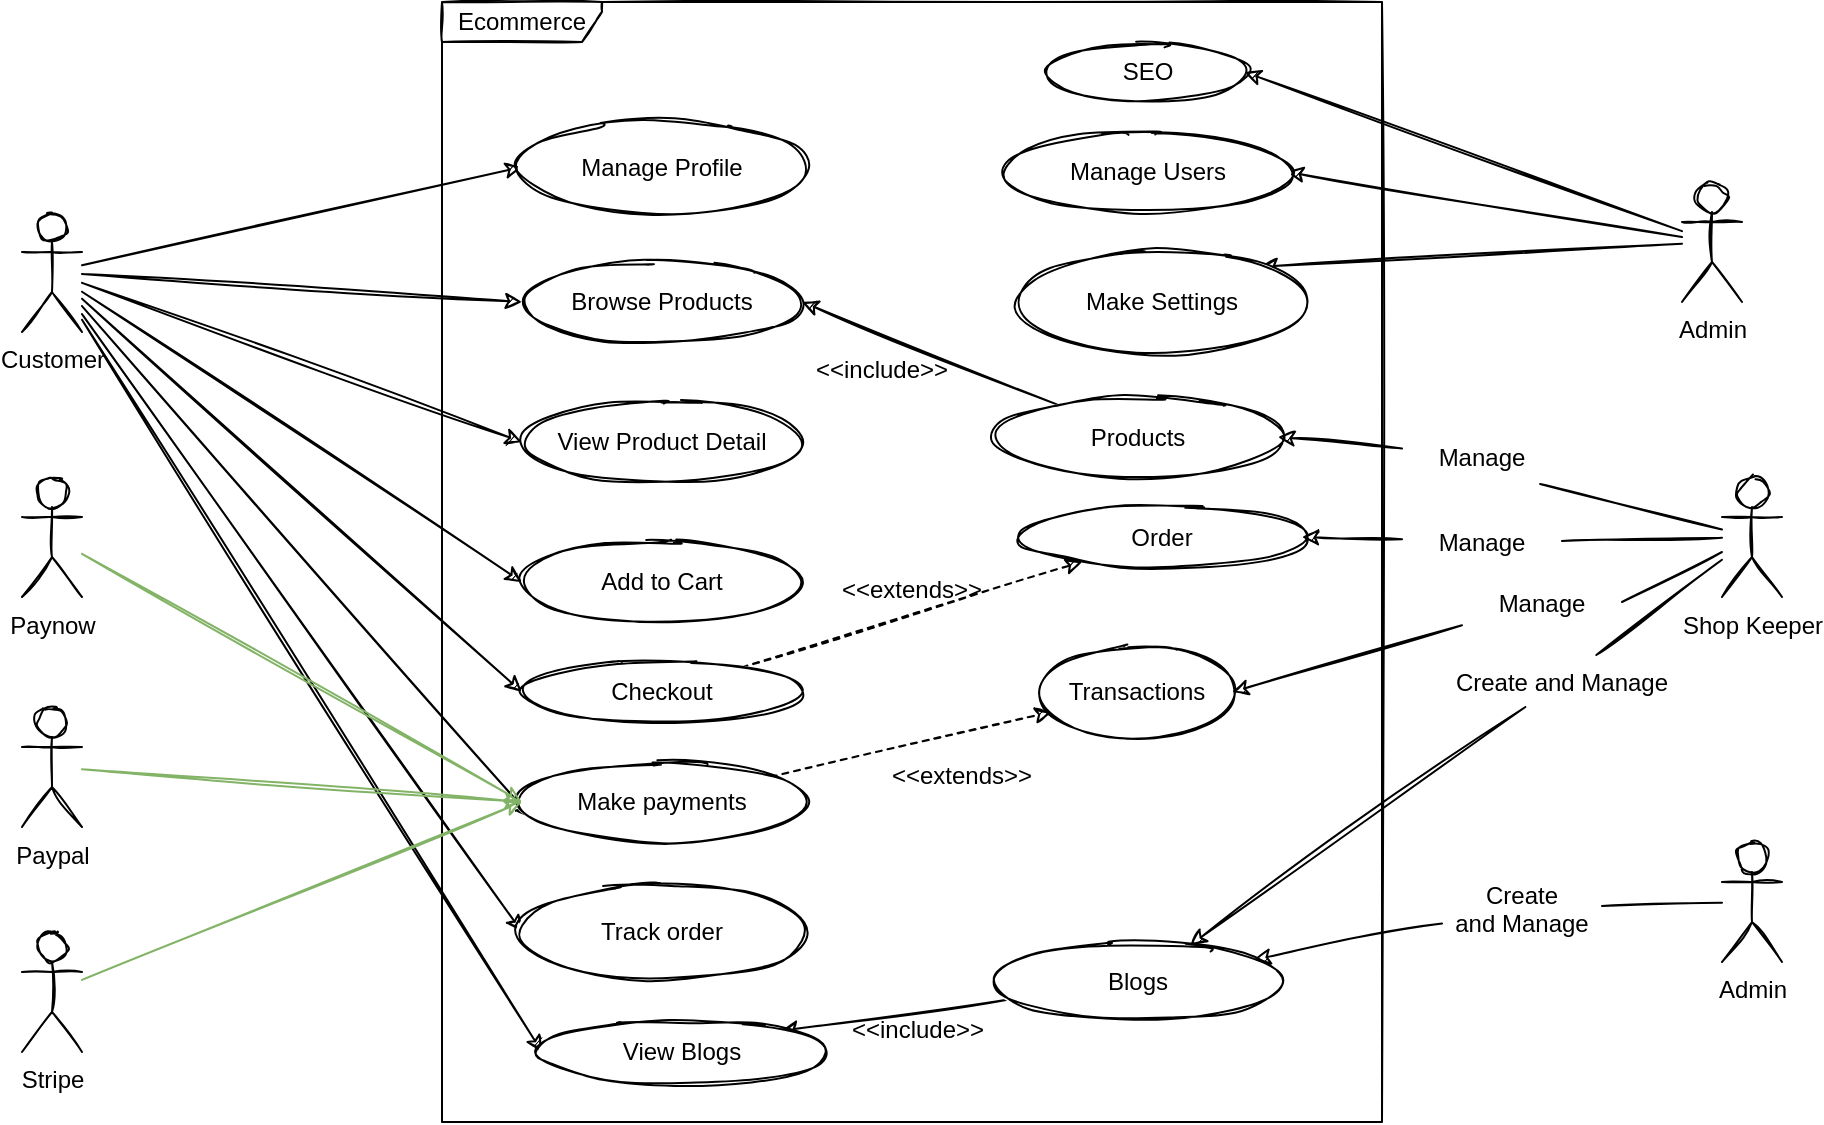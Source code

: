 <mxfile version="15.6.8" type="github">
  <diagram id="9FYSmOJHKqfUZGMzVcu-" name="Use Case">
    <mxGraphModel dx="783" dy="447" grid="1" gridSize="10" guides="1" tooltips="1" connect="1" arrows="1" fold="1" page="1" pageScale="1" pageWidth="850" pageHeight="1100" math="0" shadow="0">
      <root>
        <mxCell id="0" />
        <mxCell id="1" parent="0" />
        <mxCell id="PNR3iiPdIWtS1YJdQXTp-21" value="Ecommerce" style="shape=umlFrame;whiteSpace=wrap;html=1;width=80;height=20;sketch=1;" vertex="1" parent="1">
          <mxGeometry x="590" y="250" width="470" height="560" as="geometry" />
        </mxCell>
        <mxCell id="PNR3iiPdIWtS1YJdQXTp-39" style="edgeStyle=none;rounded=0;orthogonalLoop=1;jettySize=auto;html=1;entryX=0;entryY=0.5;entryDx=0;entryDy=0;sketch=1;" edge="1" parent="1" source="PNR3iiPdIWtS1YJdQXTp-1" target="PNR3iiPdIWtS1YJdQXTp-35">
          <mxGeometry relative="1" as="geometry" />
        </mxCell>
        <mxCell id="PNR3iiPdIWtS1YJdQXTp-40" style="edgeStyle=none;rounded=0;orthogonalLoop=1;jettySize=auto;html=1;entryX=0.036;entryY=0.7;entryDx=0;entryDy=0;entryPerimeter=0;sketch=1;" edge="1" parent="1" source="PNR3iiPdIWtS1YJdQXTp-1" target="PNR3iiPdIWtS1YJdQXTp-10">
          <mxGeometry relative="1" as="geometry" />
        </mxCell>
        <mxCell id="PNR3iiPdIWtS1YJdQXTp-41" style="edgeStyle=none;rounded=0;orthogonalLoop=1;jettySize=auto;html=1;entryX=0;entryY=0.5;entryDx=0;entryDy=0;sketch=1;" edge="1" parent="1" source="PNR3iiPdIWtS1YJdQXTp-1" target="PNR3iiPdIWtS1YJdQXTp-9">
          <mxGeometry relative="1" as="geometry" />
        </mxCell>
        <mxCell id="PNR3iiPdIWtS1YJdQXTp-42" style="edgeStyle=none;rounded=0;orthogonalLoop=1;jettySize=auto;html=1;entryX=0;entryY=0.5;entryDx=0;entryDy=0;sketch=1;" edge="1" parent="1" source="PNR3iiPdIWtS1YJdQXTp-1" target="PNR3iiPdIWtS1YJdQXTp-8">
          <mxGeometry relative="1" as="geometry" />
        </mxCell>
        <mxCell id="PNR3iiPdIWtS1YJdQXTp-43" style="edgeStyle=none;rounded=0;orthogonalLoop=1;jettySize=auto;html=1;entryX=0;entryY=0.5;entryDx=0;entryDy=0;sketch=1;" edge="1" parent="1" source="PNR3iiPdIWtS1YJdQXTp-1" target="PNR3iiPdIWtS1YJdQXTp-7">
          <mxGeometry relative="1" as="geometry" />
        </mxCell>
        <mxCell id="PNR3iiPdIWtS1YJdQXTp-44" style="edgeStyle=none;rounded=0;orthogonalLoop=1;jettySize=auto;html=1;entryX=0;entryY=0.5;entryDx=0;entryDy=0;sketch=1;" edge="1" parent="1" source="PNR3iiPdIWtS1YJdQXTp-1" target="PNR3iiPdIWtS1YJdQXTp-6">
          <mxGeometry relative="1" as="geometry" />
        </mxCell>
        <mxCell id="PNR3iiPdIWtS1YJdQXTp-45" style="edgeStyle=none;rounded=0;orthogonalLoop=1;jettySize=auto;html=1;entryX=0;entryY=0.5;entryDx=0;entryDy=0;sketch=1;" edge="1" parent="1" source="PNR3iiPdIWtS1YJdQXTp-1" target="PNR3iiPdIWtS1YJdQXTp-16">
          <mxGeometry relative="1" as="geometry" />
        </mxCell>
        <mxCell id="PNR3iiPdIWtS1YJdQXTp-80" style="edgeStyle=none;rounded=0;sketch=1;orthogonalLoop=1;jettySize=auto;html=1;entryX=0;entryY=0.5;entryDx=0;entryDy=0;" edge="1" parent="1" source="PNR3iiPdIWtS1YJdQXTp-1" target="PNR3iiPdIWtS1YJdQXTp-79">
          <mxGeometry relative="1" as="geometry" />
        </mxCell>
        <mxCell id="PNR3iiPdIWtS1YJdQXTp-1" value="Customer" style="shape=umlActor;verticalLabelPosition=bottom;verticalAlign=top;html=1;sketch=1;" vertex="1" parent="1">
          <mxGeometry x="380" y="355" width="30" height="60" as="geometry" />
        </mxCell>
        <mxCell id="PNR3iiPdIWtS1YJdQXTp-49" style="edgeStyle=none;rounded=0;orthogonalLoop=1;jettySize=auto;html=1;entryX=1;entryY=0.5;entryDx=0;entryDy=0;sketch=1;" edge="1" parent="1" source="PNR3iiPdIWtS1YJdQXTp-2" target="PNR3iiPdIWtS1YJdQXTp-11">
          <mxGeometry relative="1" as="geometry" />
        </mxCell>
        <mxCell id="PNR3iiPdIWtS1YJdQXTp-53" style="edgeStyle=none;rounded=0;orthogonalLoop=1;jettySize=auto;html=1;entryX=1;entryY=0.5;entryDx=0;entryDy=0;sketch=1;" edge="1" parent="1" source="PNR3iiPdIWtS1YJdQXTp-2" target="PNR3iiPdIWtS1YJdQXTp-18">
          <mxGeometry relative="1" as="geometry" />
        </mxCell>
        <mxCell id="PNR3iiPdIWtS1YJdQXTp-54" style="edgeStyle=none;rounded=0;orthogonalLoop=1;jettySize=auto;html=1;entryX=1;entryY=0;entryDx=0;entryDy=0;sketch=1;" edge="1" parent="1" source="PNR3iiPdIWtS1YJdQXTp-2" target="PNR3iiPdIWtS1YJdQXTp-15">
          <mxGeometry relative="1" as="geometry" />
        </mxCell>
        <mxCell id="PNR3iiPdIWtS1YJdQXTp-2" value="Admin&lt;br&gt;" style="shape=umlActor;verticalLabelPosition=bottom;verticalAlign=top;html=1;sketch=1;" vertex="1" parent="1">
          <mxGeometry x="1210" y="340" width="30" height="60" as="geometry" />
        </mxCell>
        <mxCell id="PNR3iiPdIWtS1YJdQXTp-6" value="Browse Products" style="ellipse;whiteSpace=wrap;html=1;sketch=1;" vertex="1" parent="1">
          <mxGeometry x="630" y="380" width="140" height="40" as="geometry" />
        </mxCell>
        <mxCell id="PNR3iiPdIWtS1YJdQXTp-7" value="View Product Detail" style="ellipse;whiteSpace=wrap;html=1;sketch=1;" vertex="1" parent="1">
          <mxGeometry x="630" y="450" width="140" height="40" as="geometry" />
        </mxCell>
        <mxCell id="PNR3iiPdIWtS1YJdQXTp-8" value="Add to Cart&lt;br&gt;" style="ellipse;whiteSpace=wrap;html=1;sketch=1;" vertex="1" parent="1">
          <mxGeometry x="630" y="520" width="140" height="40" as="geometry" />
        </mxCell>
        <mxCell id="PNR3iiPdIWtS1YJdQXTp-75" style="edgeStyle=none;rounded=0;sketch=1;orthogonalLoop=1;jettySize=auto;html=1;dashed=1;" edge="1" parent="1" source="PNR3iiPdIWtS1YJdQXTp-9" target="PNR3iiPdIWtS1YJdQXTp-13">
          <mxGeometry relative="1" as="geometry" />
        </mxCell>
        <mxCell id="PNR3iiPdIWtS1YJdQXTp-9" value="Checkout" style="ellipse;whiteSpace=wrap;html=1;sketch=1;" vertex="1" parent="1">
          <mxGeometry x="630" y="580" width="140" height="30" as="geometry" />
        </mxCell>
        <mxCell id="PNR3iiPdIWtS1YJdQXTp-76" style="edgeStyle=none;rounded=0;sketch=1;orthogonalLoop=1;jettySize=auto;html=1;dashed=1;" edge="1" parent="1" source="PNR3iiPdIWtS1YJdQXTp-10" target="PNR3iiPdIWtS1YJdQXTp-14">
          <mxGeometry relative="1" as="geometry" />
        </mxCell>
        <mxCell id="PNR3iiPdIWtS1YJdQXTp-10" value="Make payments" style="ellipse;whiteSpace=wrap;html=1;sketch=1;" vertex="1" parent="1">
          <mxGeometry x="630" y="630" width="140" height="40" as="geometry" />
        </mxCell>
        <mxCell id="PNR3iiPdIWtS1YJdQXTp-11" value="Manage Users" style="ellipse;whiteSpace=wrap;html=1;sketch=1;" vertex="1" parent="1">
          <mxGeometry x="872.5" y="315" width="140" height="40" as="geometry" />
        </mxCell>
        <mxCell id="PNR3iiPdIWtS1YJdQXTp-83" style="edgeStyle=none;rounded=0;sketch=1;orthogonalLoop=1;jettySize=auto;html=1;entryX=1;entryY=0.5;entryDx=0;entryDy=0;" edge="1" parent="1" source="PNR3iiPdIWtS1YJdQXTp-12" target="PNR3iiPdIWtS1YJdQXTp-6">
          <mxGeometry relative="1" as="geometry" />
        </mxCell>
        <mxCell id="PNR3iiPdIWtS1YJdQXTp-12" value="Products" style="ellipse;whiteSpace=wrap;html=1;sketch=1;" vertex="1" parent="1">
          <mxGeometry x="868" y="447.5" width="140" height="40" as="geometry" />
        </mxCell>
        <mxCell id="PNR3iiPdIWtS1YJdQXTp-13" value="Order" style="ellipse;whiteSpace=wrap;html=1;sketch=1;" vertex="1" parent="1">
          <mxGeometry x="880" y="502.5" width="140" height="30" as="geometry" />
        </mxCell>
        <mxCell id="PNR3iiPdIWtS1YJdQXTp-14" value="Transactions" style="ellipse;whiteSpace=wrap;html=1;sketch=1;" vertex="1" parent="1">
          <mxGeometry x="890" y="572.5" width="95" height="45" as="geometry" />
        </mxCell>
        <mxCell id="PNR3iiPdIWtS1YJdQXTp-15" value="Make Settings" style="ellipse;whiteSpace=wrap;html=1;sketch=1;" vertex="1" parent="1">
          <mxGeometry x="880" y="375" width="140" height="50" as="geometry" />
        </mxCell>
        <mxCell id="PNR3iiPdIWtS1YJdQXTp-16" value="Manage Profile" style="ellipse;whiteSpace=wrap;html=1;sketch=1;" vertex="1" parent="1">
          <mxGeometry x="630" y="310" width="140" height="45" as="geometry" />
        </mxCell>
        <mxCell id="PNR3iiPdIWtS1YJdQXTp-18" value="SEO" style="ellipse;whiteSpace=wrap;html=1;sketch=1;" vertex="1" parent="1">
          <mxGeometry x="893.75" y="270" width="97.5" height="30" as="geometry" />
        </mxCell>
        <mxCell id="PNR3iiPdIWtS1YJdQXTp-46" style="edgeStyle=none;rounded=0;orthogonalLoop=1;jettySize=auto;html=1;entryX=0;entryY=0.5;entryDx=0;entryDy=0;fillColor=#d5e8d4;strokeColor=#82b366;sketch=1;" edge="1" parent="1" source="PNR3iiPdIWtS1YJdQXTp-22" target="PNR3iiPdIWtS1YJdQXTp-10">
          <mxGeometry relative="1" as="geometry" />
        </mxCell>
        <mxCell id="PNR3iiPdIWtS1YJdQXTp-22" value="Paynow" style="shape=umlActor;verticalLabelPosition=bottom;verticalAlign=top;html=1;sketch=1;" vertex="1" parent="1">
          <mxGeometry x="380" y="487.5" width="30" height="60" as="geometry" />
        </mxCell>
        <mxCell id="PNR3iiPdIWtS1YJdQXTp-47" style="edgeStyle=none;rounded=0;orthogonalLoop=1;jettySize=auto;html=1;entryX=0;entryY=0.5;entryDx=0;entryDy=0;fillColor=#d5e8d4;strokeColor=#82b366;sketch=1;" edge="1" parent="1" source="PNR3iiPdIWtS1YJdQXTp-23" target="PNR3iiPdIWtS1YJdQXTp-10">
          <mxGeometry relative="1" as="geometry" />
        </mxCell>
        <mxCell id="PNR3iiPdIWtS1YJdQXTp-23" value="Paypal" style="shape=umlActor;verticalLabelPosition=bottom;verticalAlign=top;html=1;sketch=1;" vertex="1" parent="1">
          <mxGeometry x="380" y="602.5" width="30" height="60" as="geometry" />
        </mxCell>
        <mxCell id="PNR3iiPdIWtS1YJdQXTp-48" style="edgeStyle=none;rounded=0;orthogonalLoop=1;jettySize=auto;html=1;entryX=0;entryY=0.5;entryDx=0;entryDy=0;fillColor=#d5e8d4;strokeColor=#82b366;sketch=1;" edge="1" parent="1" source="PNR3iiPdIWtS1YJdQXTp-24" target="PNR3iiPdIWtS1YJdQXTp-10">
          <mxGeometry relative="1" as="geometry" />
        </mxCell>
        <mxCell id="PNR3iiPdIWtS1YJdQXTp-24" value="Stripe" style="shape=umlActor;verticalLabelPosition=bottom;verticalAlign=top;html=1;sketch=1;" vertex="1" parent="1">
          <mxGeometry x="380" y="715" width="30" height="60" as="geometry" />
        </mxCell>
        <mxCell id="PNR3iiPdIWtS1YJdQXTp-35" value="Track order" style="ellipse;whiteSpace=wrap;html=1;sketch=1;" vertex="1" parent="1">
          <mxGeometry x="630" y="690" width="140" height="50" as="geometry" />
        </mxCell>
        <mxCell id="PNR3iiPdIWtS1YJdQXTp-81" style="edgeStyle=none;rounded=0;sketch=1;orthogonalLoop=1;jettySize=auto;html=1;entryX=1;entryY=0;entryDx=0;entryDy=0;" edge="1" parent="1" source="PNR3iiPdIWtS1YJdQXTp-36" target="PNR3iiPdIWtS1YJdQXTp-79">
          <mxGeometry relative="1" as="geometry" />
        </mxCell>
        <mxCell id="PNR3iiPdIWtS1YJdQXTp-36" value="Blogs" style="ellipse;whiteSpace=wrap;html=1;sketch=1;" vertex="1" parent="1">
          <mxGeometry x="868" y="720" width="140" height="40" as="geometry" />
        </mxCell>
        <mxCell id="PNR3iiPdIWtS1YJdQXTp-50" style="edgeStyle=none;rounded=0;orthogonalLoop=1;jettySize=auto;html=1;entryX=1;entryY=0.5;entryDx=0;entryDy=0;sketch=1;startArrow=none;" edge="1" parent="1" source="PNR3iiPdIWtS1YJdQXTp-85" target="PNR3iiPdIWtS1YJdQXTp-12">
          <mxGeometry relative="1" as="geometry" />
        </mxCell>
        <mxCell id="PNR3iiPdIWtS1YJdQXTp-51" style="edgeStyle=none;rounded=0;orthogonalLoop=1;jettySize=auto;html=1;entryX=1;entryY=0.5;entryDx=0;entryDy=0;startArrow=none;sketch=1;" edge="1" parent="1" source="PNR3iiPdIWtS1YJdQXTp-58" target="PNR3iiPdIWtS1YJdQXTp-13">
          <mxGeometry relative="1" as="geometry" />
        </mxCell>
        <mxCell id="PNR3iiPdIWtS1YJdQXTp-52" style="edgeStyle=none;rounded=0;orthogonalLoop=1;jettySize=auto;html=1;entryX=1;entryY=0.5;entryDx=0;entryDy=0;sketch=1;startArrow=none;" edge="1" parent="1" source="PNR3iiPdIWtS1YJdQXTp-68" target="PNR3iiPdIWtS1YJdQXTp-14">
          <mxGeometry relative="1" as="geometry" />
        </mxCell>
        <mxCell id="PNR3iiPdIWtS1YJdQXTp-55" style="edgeStyle=none;rounded=0;orthogonalLoop=1;jettySize=auto;html=1;sketch=1;startArrow=none;" edge="1" parent="1" source="PNR3iiPdIWtS1YJdQXTp-70" target="PNR3iiPdIWtS1YJdQXTp-36">
          <mxGeometry relative="1" as="geometry" />
        </mxCell>
        <mxCell id="PNR3iiPdIWtS1YJdQXTp-37" value="Shop Keeper" style="shape=umlActor;verticalLabelPosition=bottom;verticalAlign=top;html=1;sketch=1;" vertex="1" parent="1">
          <mxGeometry x="1230" y="487.5" width="30" height="60" as="geometry" />
        </mxCell>
        <mxCell id="PNR3iiPdIWtS1YJdQXTp-58" value="Manage" style="text;align=center;fontStyle=0;verticalAlign=middle;spacingLeft=3;spacingRight=3;rotatable=0;points=[[0,0.5],[1,0.5]];portConstraint=eastwest;sketch=1;" vertex="1" parent="1">
          <mxGeometry x="1070" y="506.5" width="80" height="26" as="geometry" />
        </mxCell>
        <mxCell id="PNR3iiPdIWtS1YJdQXTp-59" value="" style="edgeStyle=none;rounded=0;orthogonalLoop=1;jettySize=auto;html=1;entryX=1;entryY=0.5;entryDx=0;entryDy=0;endArrow=none;sketch=1;" edge="1" parent="1" source="PNR3iiPdIWtS1YJdQXTp-37" target="PNR3iiPdIWtS1YJdQXTp-58">
          <mxGeometry relative="1" as="geometry">
            <mxPoint x="1230" y="517.5" as="sourcePoint" />
            <mxPoint x="1020" y="517.5" as="targetPoint" />
          </mxGeometry>
        </mxCell>
        <mxCell id="PNR3iiPdIWtS1YJdQXTp-61" style="edgeStyle=none;rounded=0;orthogonalLoop=1;jettySize=auto;html=1;sketch=1;startArrow=none;" edge="1" parent="1" source="PNR3iiPdIWtS1YJdQXTp-72" target="PNR3iiPdIWtS1YJdQXTp-36">
          <mxGeometry relative="1" as="geometry" />
        </mxCell>
        <mxCell id="PNR3iiPdIWtS1YJdQXTp-60" value="Admin" style="shape=umlActor;verticalLabelPosition=bottom;verticalAlign=top;html=1;sketch=1;" vertex="1" parent="1">
          <mxGeometry x="1230" y="670" width="30" height="60" as="geometry" />
        </mxCell>
        <mxCell id="PNR3iiPdIWtS1YJdQXTp-68" value="Manage" style="text;align=center;fontStyle=0;verticalAlign=middle;spacingLeft=3;spacingRight=3;strokeColor=none;rotatable=0;points=[[0,0.5],[1,0.5]];portConstraint=eastwest;" vertex="1" parent="1">
          <mxGeometry x="1100" y="537" width="80" height="26" as="geometry" />
        </mxCell>
        <mxCell id="PNR3iiPdIWtS1YJdQXTp-69" value="" style="edgeStyle=none;rounded=0;orthogonalLoop=1;jettySize=auto;html=1;entryX=1;entryY=0.5;entryDx=0;entryDy=0;sketch=1;endArrow=none;" edge="1" parent="1" source="PNR3iiPdIWtS1YJdQXTp-37" target="PNR3iiPdIWtS1YJdQXTp-68">
          <mxGeometry relative="1" as="geometry">
            <mxPoint x="1230" y="521.971" as="sourcePoint" />
            <mxPoint x="985" y="595" as="targetPoint" />
          </mxGeometry>
        </mxCell>
        <mxCell id="PNR3iiPdIWtS1YJdQXTp-70" value="Create and Manage" style="text;align=center;fontStyle=0;verticalAlign=middle;spacingLeft=3;spacingRight=3;strokeColor=none;rotatable=0;points=[[0,0.5],[1,0.5]];portConstraint=eastwest;" vertex="1" parent="1">
          <mxGeometry x="1110" y="576.5" width="80" height="26" as="geometry" />
        </mxCell>
        <mxCell id="PNR3iiPdIWtS1YJdQXTp-71" value="" style="edgeStyle=none;rounded=0;orthogonalLoop=1;jettySize=auto;html=1;sketch=1;endArrow=none;" edge="1" parent="1" source="PNR3iiPdIWtS1YJdQXTp-37" target="PNR3iiPdIWtS1YJdQXTp-70">
          <mxGeometry relative="1" as="geometry">
            <mxPoint x="1230" y="528.374" as="sourcePoint" />
            <mxPoint x="963.723" y="721.399" as="targetPoint" />
          </mxGeometry>
        </mxCell>
        <mxCell id="PNR3iiPdIWtS1YJdQXTp-72" value="Create&#xa;and Manage" style="text;align=center;fontStyle=0;verticalAlign=middle;spacingLeft=3;spacingRight=3;strokeColor=none;rotatable=0;points=[[0,0.5],[1,0.5]];portConstraint=eastwest;" vertex="1" parent="1">
          <mxGeometry x="1090" y="690" width="80" height="26" as="geometry" />
        </mxCell>
        <mxCell id="PNR3iiPdIWtS1YJdQXTp-73" value="" style="edgeStyle=none;rounded=0;orthogonalLoop=1;jettySize=auto;html=1;sketch=1;endArrow=none;" edge="1" parent="1" source="PNR3iiPdIWtS1YJdQXTp-60" target="PNR3iiPdIWtS1YJdQXTp-72">
          <mxGeometry relative="1" as="geometry">
            <mxPoint x="1230" y="701.954" as="sourcePoint" />
            <mxPoint x="1001.69" y="731.702" as="targetPoint" />
          </mxGeometry>
        </mxCell>
        <mxCell id="PNR3iiPdIWtS1YJdQXTp-77" value="&lt;&lt;extends&gt;&gt;&#xa;" style="text;align=center;fontStyle=0;verticalAlign=middle;spacingLeft=3;spacingRight=3;strokeColor=none;rotatable=0;points=[[0,0.5],[1,0.5]];portConstraint=eastwest;" vertex="1" parent="1">
          <mxGeometry x="810" y="630" width="80" height="26" as="geometry" />
        </mxCell>
        <mxCell id="PNR3iiPdIWtS1YJdQXTp-78" value="&lt;&lt;extends&gt;&gt;&#xa;" style="text;align=center;fontStyle=0;verticalAlign=middle;spacingLeft=3;spacingRight=3;strokeColor=none;rotatable=0;points=[[0,0.5],[1,0.5]];portConstraint=eastwest;" vertex="1" parent="1">
          <mxGeometry x="785" y="537" width="80" height="26" as="geometry" />
        </mxCell>
        <mxCell id="PNR3iiPdIWtS1YJdQXTp-79" value="View Blogs" style="ellipse;whiteSpace=wrap;html=1;sketch=1;" vertex="1" parent="1">
          <mxGeometry x="640" y="760" width="140" height="30" as="geometry" />
        </mxCell>
        <mxCell id="PNR3iiPdIWtS1YJdQXTp-82" value="&lt;&lt;include&gt;&gt;" style="text;align=center;fontStyle=0;verticalAlign=middle;spacingLeft=3;spacingRight=3;strokeColor=none;rotatable=0;points=[[0,0.5],[1,0.5]];portConstraint=eastwest;sketch=1;" vertex="1" parent="1">
          <mxGeometry x="788" y="750" width="80" height="26" as="geometry" />
        </mxCell>
        <mxCell id="PNR3iiPdIWtS1YJdQXTp-84" value="&lt;&lt;include&gt;&gt;" style="text;align=center;fontStyle=0;verticalAlign=middle;spacingLeft=3;spacingRight=3;strokeColor=none;rotatable=0;points=[[0,0.5],[1,0.5]];portConstraint=eastwest;sketch=1;" vertex="1" parent="1">
          <mxGeometry x="770" y="420" width="80" height="26" as="geometry" />
        </mxCell>
        <mxCell id="PNR3iiPdIWtS1YJdQXTp-85" value="Manage" style="text;align=center;fontStyle=0;verticalAlign=middle;spacingLeft=3;spacingRight=3;strokeColor=none;rotatable=0;points=[[0,0.5],[1,0.5]];portConstraint=eastwest;sketch=1;" vertex="1" parent="1">
          <mxGeometry x="1070" y="464" width="80" height="26" as="geometry" />
        </mxCell>
        <mxCell id="PNR3iiPdIWtS1YJdQXTp-86" value="" style="edgeStyle=none;rounded=0;orthogonalLoop=1;jettySize=auto;html=1;entryX=0.863;entryY=1.038;entryDx=0;entryDy=0;sketch=1;endArrow=none;entryPerimeter=0;" edge="1" parent="1" source="PNR3iiPdIWtS1YJdQXTp-37" target="PNR3iiPdIWtS1YJdQXTp-85">
          <mxGeometry relative="1" as="geometry">
            <mxPoint x="1230" y="514.335" as="sourcePoint" />
            <mxPoint x="1008" y="467.5" as="targetPoint" />
          </mxGeometry>
        </mxCell>
      </root>
    </mxGraphModel>
  </diagram>
</mxfile>
